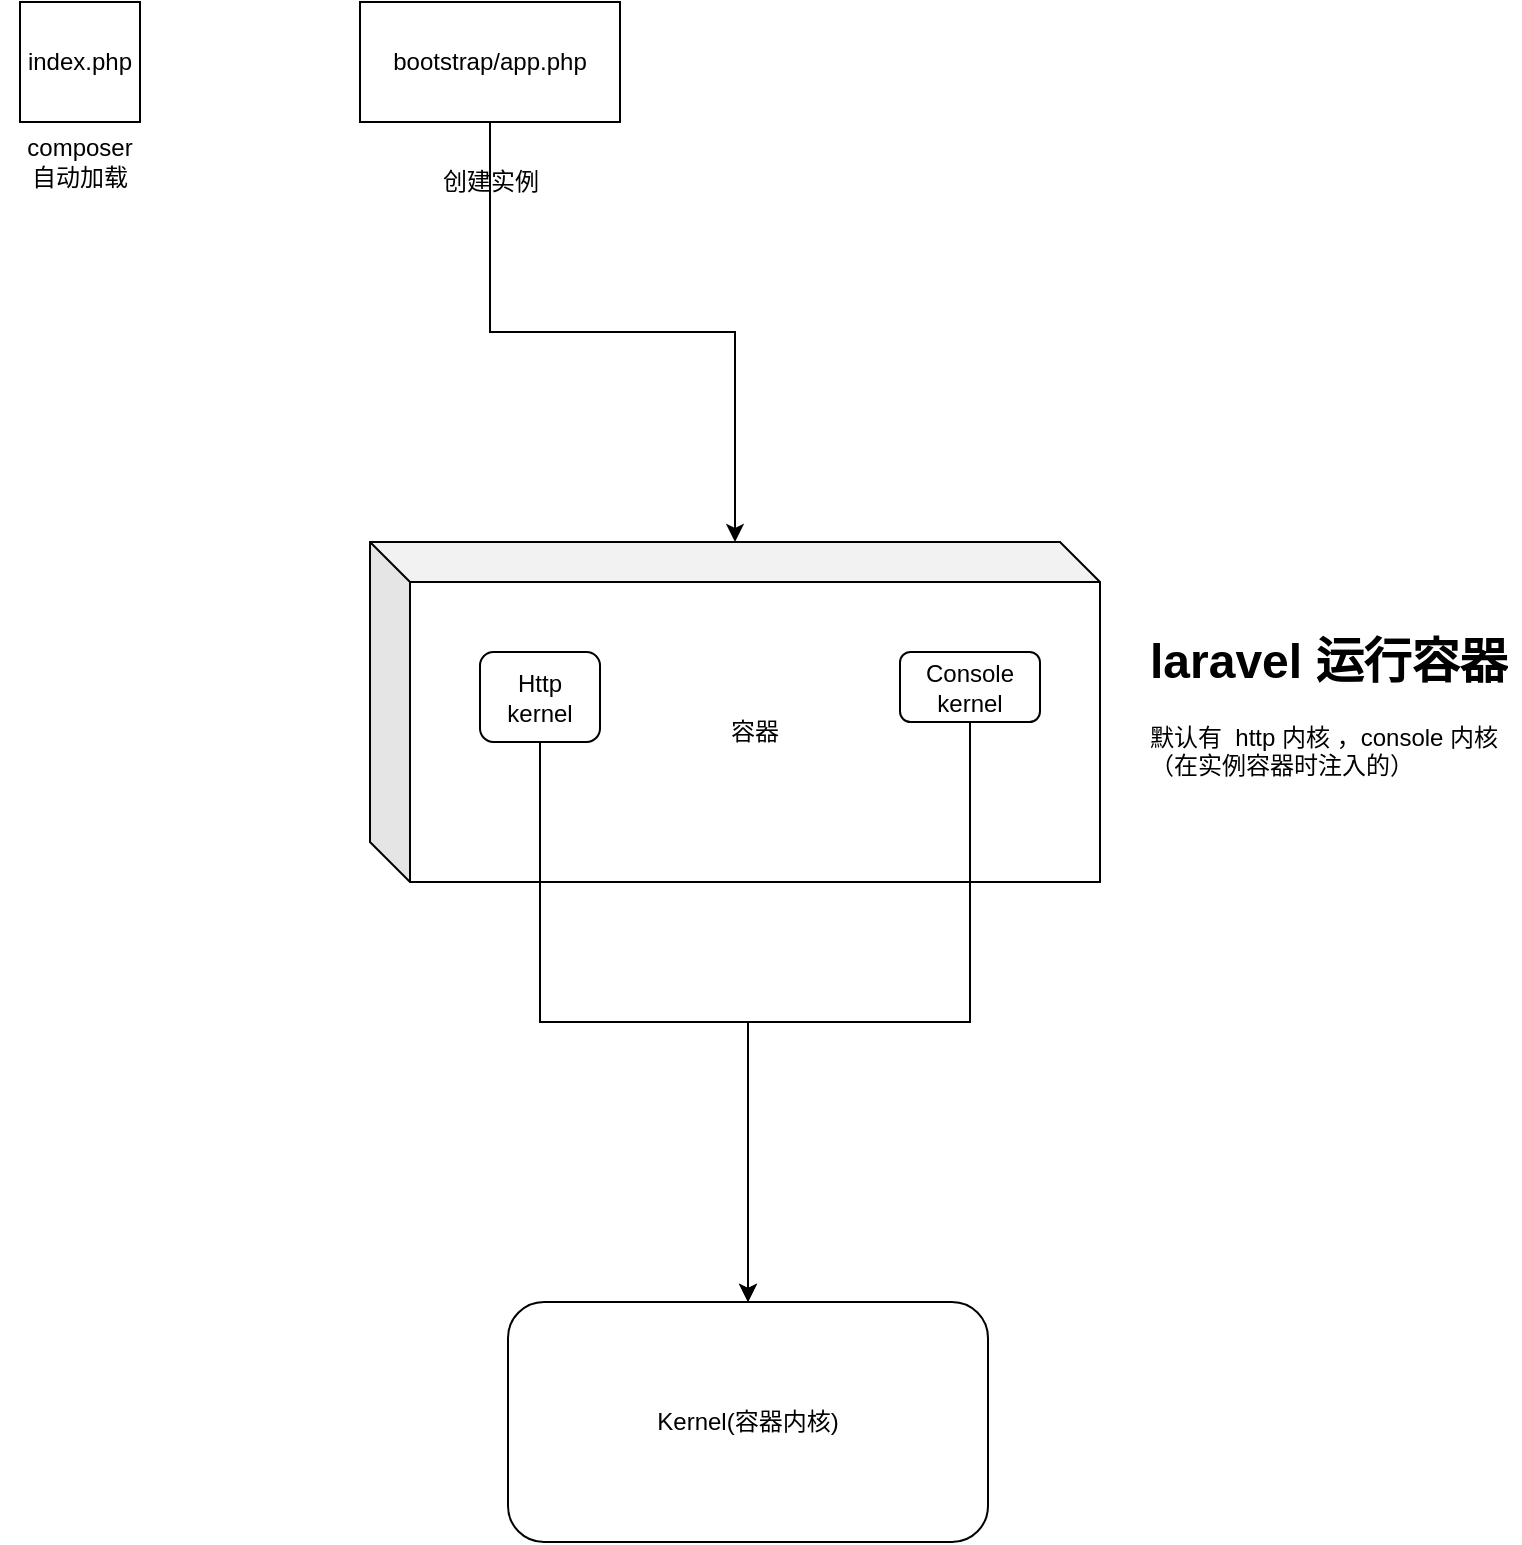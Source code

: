 <mxfile version="14.1.8" type="github">
  <diagram id="jYcRAxDgJYYIYYRb9l8G" name="Page-1">
    <mxGraphModel dx="1422" dy="762" grid="1" gridSize="10" guides="1" tooltips="1" connect="1" arrows="1" fold="1" page="1" pageScale="1" pageWidth="827" pageHeight="1169" math="0" shadow="0">
      <root>
        <mxCell id="0" />
        <mxCell id="1" parent="0" />
        <mxCell id="-JC5Y1mmU6ygiX1v_kIU-1" value="index.php" style="whiteSpace=wrap;html=1;aspect=fixed;" vertex="1" parent="1">
          <mxGeometry x="50" y="50" width="60" height="60" as="geometry" />
        </mxCell>
        <mxCell id="-JC5Y1mmU6ygiX1v_kIU-12" style="edgeStyle=orthogonalEdgeStyle;rounded=0;orthogonalLoop=1;jettySize=auto;html=1;" edge="1" parent="1" source="-JC5Y1mmU6ygiX1v_kIU-3" target="-JC5Y1mmU6ygiX1v_kIU-9">
          <mxGeometry relative="1" as="geometry" />
        </mxCell>
        <mxCell id="-JC5Y1mmU6ygiX1v_kIU-3" value="bootstrap/app.php" style="whiteSpace=wrap;html=1;" vertex="1" parent="1">
          <mxGeometry x="220" y="50" width="130" height="60" as="geometry" />
        </mxCell>
        <mxCell id="-JC5Y1mmU6ygiX1v_kIU-4" value="composer&lt;br&gt;自动加载" style="text;html=1;strokeColor=none;fillColor=none;align=center;verticalAlign=middle;whiteSpace=wrap;rounded=0;" vertex="1" parent="1">
          <mxGeometry x="40" y="120" width="80" height="20" as="geometry" />
        </mxCell>
        <mxCell id="-JC5Y1mmU6ygiX1v_kIU-7" value="创建实例&lt;br&gt;" style="text;html=1;align=center;verticalAlign=middle;resizable=0;points=[];autosize=1;" vertex="1" parent="1">
          <mxGeometry x="255" y="130" width="60" height="20" as="geometry" />
        </mxCell>
        <mxCell id="-JC5Y1mmU6ygiX1v_kIU-9" value="容器" style="shape=cube;whiteSpace=wrap;html=1;boundedLbl=1;backgroundOutline=1;darkOpacity=0.05;darkOpacity2=0.1;" vertex="1" parent="1">
          <mxGeometry x="225" y="320" width="365" height="170" as="geometry" />
        </mxCell>
        <mxCell id="-JC5Y1mmU6ygiX1v_kIU-20" style="edgeStyle=orthogonalEdgeStyle;rounded=0;orthogonalLoop=1;jettySize=auto;html=1;" edge="1" parent="1" source="-JC5Y1mmU6ygiX1v_kIU-14" target="-JC5Y1mmU6ygiX1v_kIU-19">
          <mxGeometry relative="1" as="geometry" />
        </mxCell>
        <mxCell id="-JC5Y1mmU6ygiX1v_kIU-14" value="Http kernel" style="rounded=1;whiteSpace=wrap;html=1;" vertex="1" parent="1">
          <mxGeometry x="280" y="375" width="60" height="45" as="geometry" />
        </mxCell>
        <mxCell id="-JC5Y1mmU6ygiX1v_kIU-21" style="edgeStyle=orthogonalEdgeStyle;rounded=0;orthogonalLoop=1;jettySize=auto;html=1;" edge="1" parent="1" source="-JC5Y1mmU6ygiX1v_kIU-15" target="-JC5Y1mmU6ygiX1v_kIU-19">
          <mxGeometry relative="1" as="geometry">
            <Array as="points">
              <mxPoint x="525" y="560" />
              <mxPoint x="414" y="560" />
            </Array>
          </mxGeometry>
        </mxCell>
        <mxCell id="-JC5Y1mmU6ygiX1v_kIU-15" value="Console kernel&lt;br&gt;" style="rounded=1;whiteSpace=wrap;html=1;" vertex="1" parent="1">
          <mxGeometry x="490" y="375" width="70" height="35" as="geometry" />
        </mxCell>
        <mxCell id="-JC5Y1mmU6ygiX1v_kIU-17" value="&lt;h1&gt;laravel 运行容器&lt;/h1&gt;&lt;div&gt;默认有&amp;nbsp; http 内核 ，console 内核&lt;/div&gt;&lt;div&gt;（在实例容器时注入的）&lt;/div&gt;" style="text;html=1;strokeColor=none;fillColor=none;spacing=5;spacingTop=-20;whiteSpace=wrap;overflow=hidden;rounded=0;" vertex="1" parent="1">
          <mxGeometry x="610" y="360" width="190" height="120" as="geometry" />
        </mxCell>
        <mxCell id="-JC5Y1mmU6ygiX1v_kIU-19" value="Kernel(容器内核)" style="rounded=1;whiteSpace=wrap;html=1;" vertex="1" parent="1">
          <mxGeometry x="294" y="700" width="240" height="120" as="geometry" />
        </mxCell>
      </root>
    </mxGraphModel>
  </diagram>
</mxfile>
